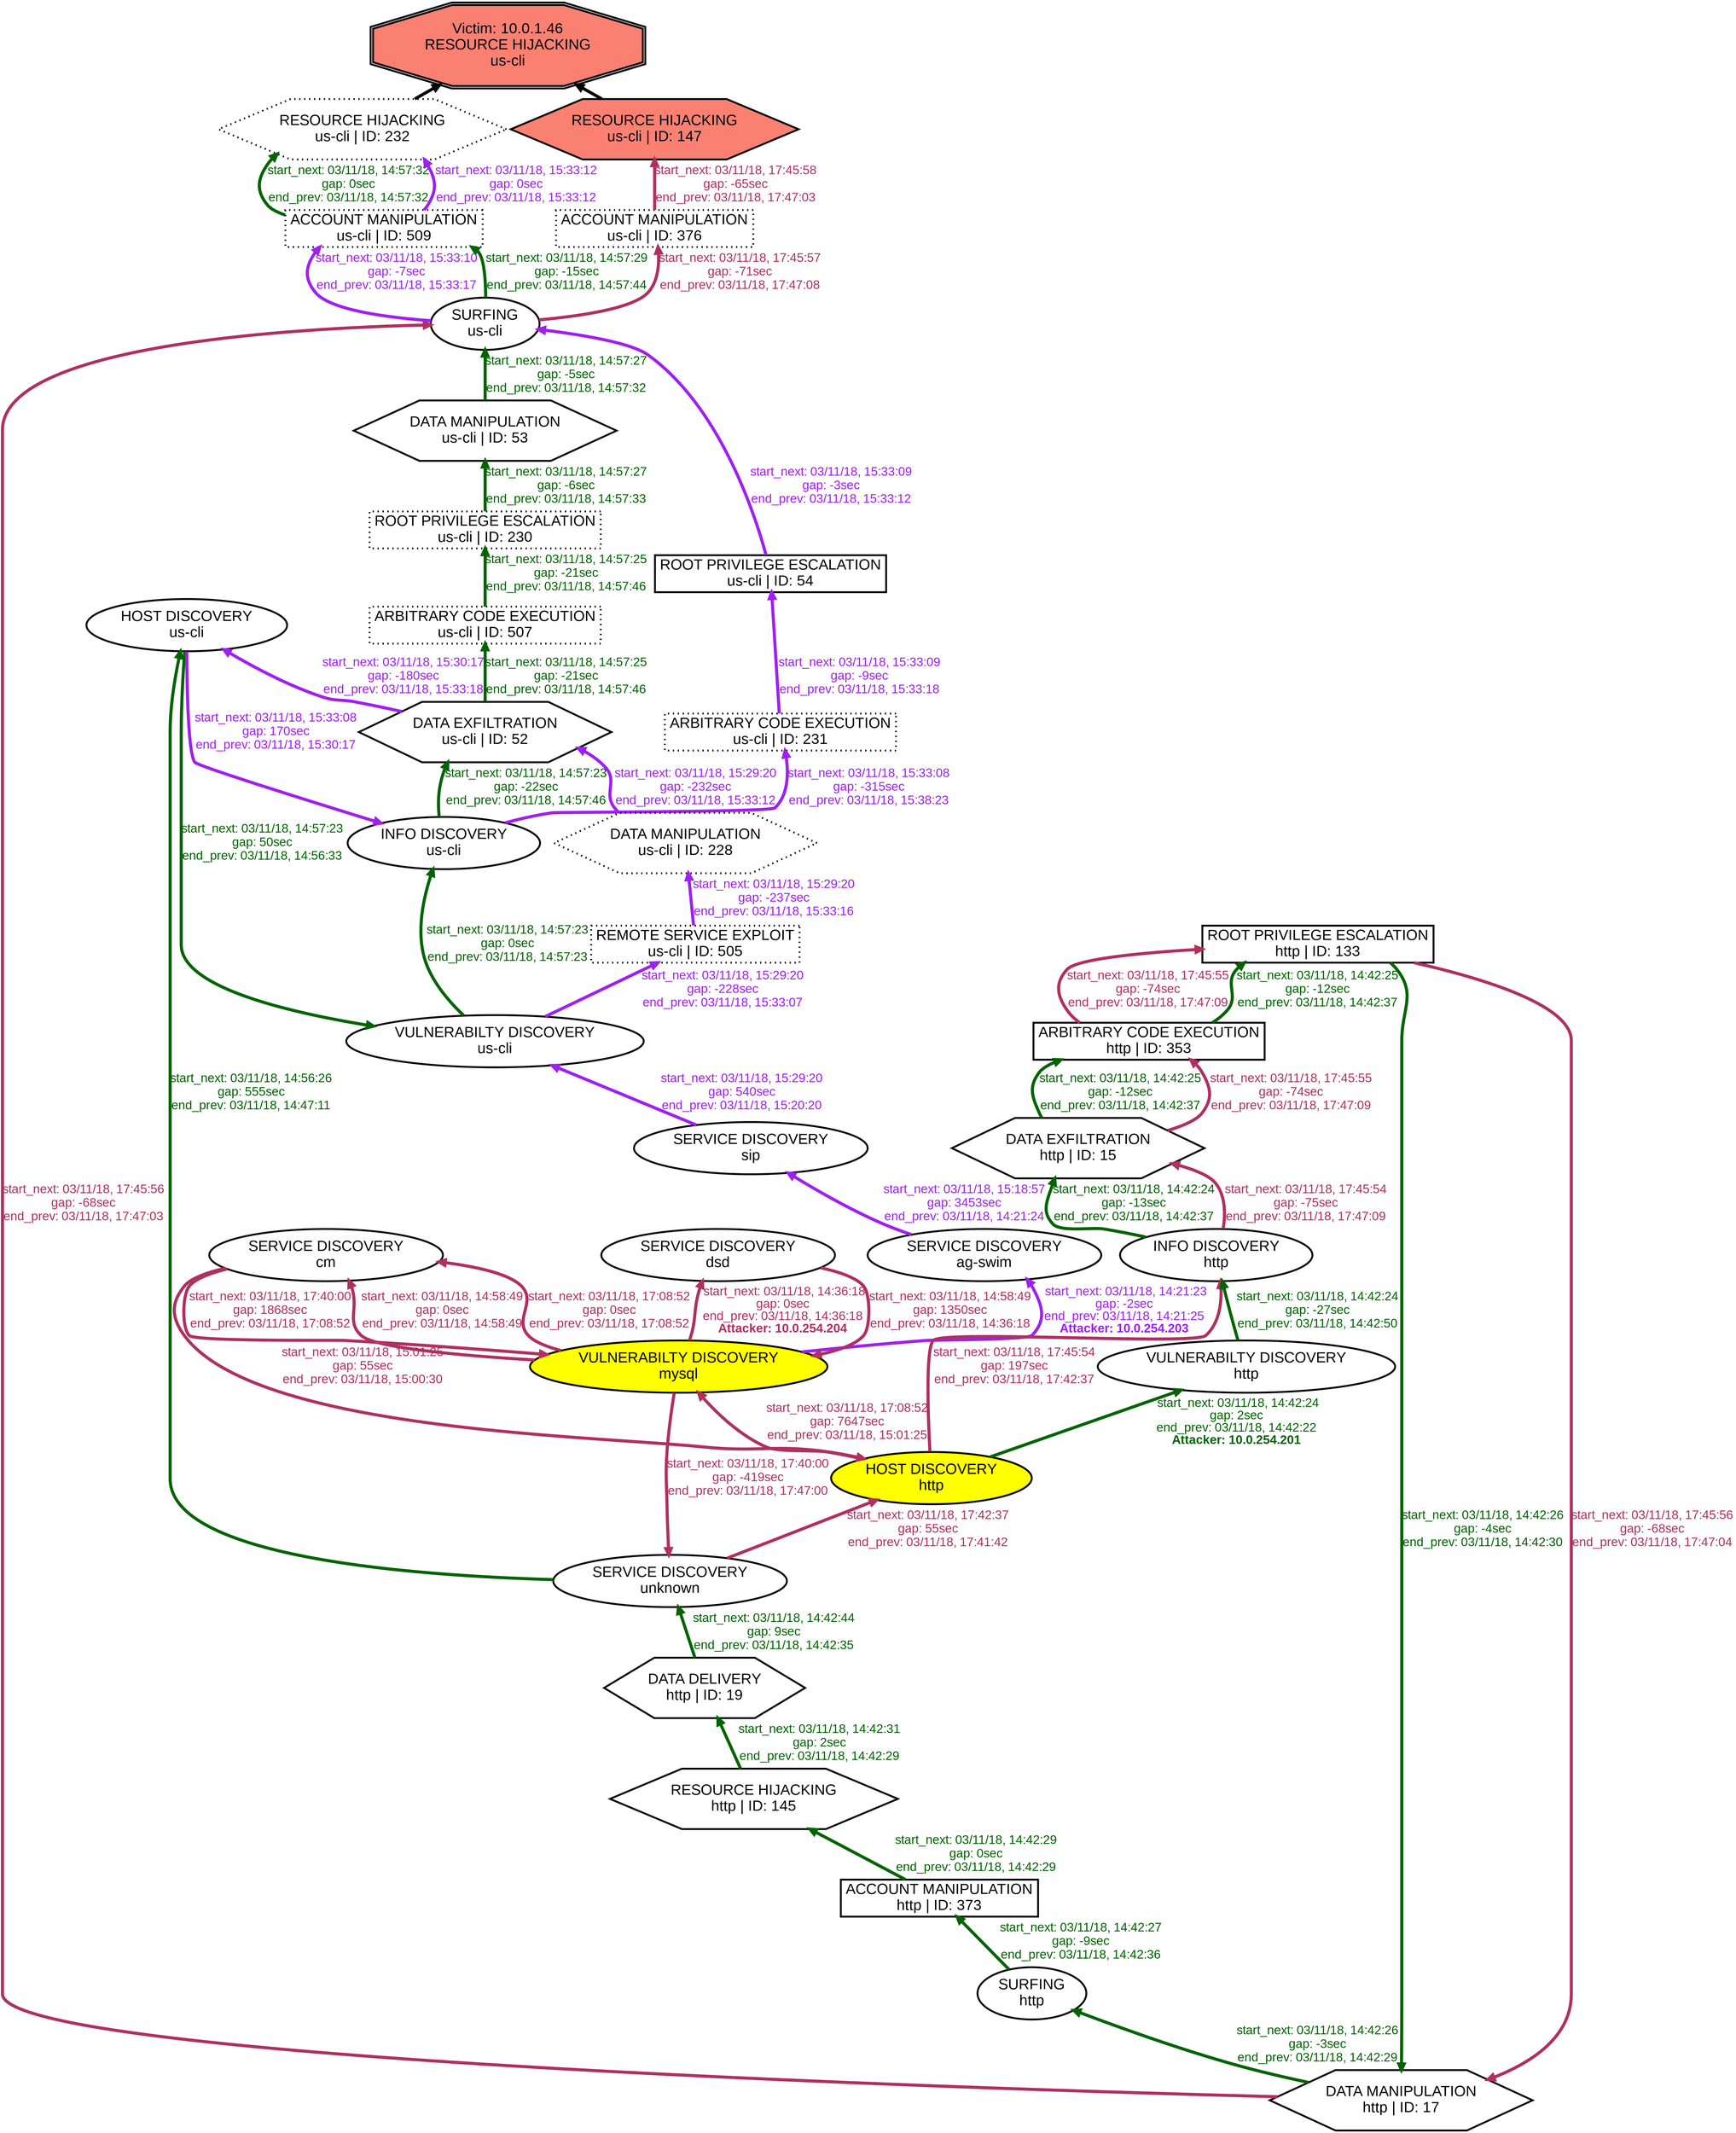 digraph RESOURCEHIJACKINGuscli {
rankdir="BT"; 
 graph [ nodesep="0.1", ranksep="0.02"] 
 node [ fontname=Arial, fontsize=24,penwidth=3]; 
 edge [ fontname=Arial, fontsize=20,penwidth=5 ];
"Victim: 10.0.1.46
RESOURCE HIJACKING
us-cli" [shape=doubleoctagon, style=filled, fillcolor=salmon];
{ rank = max; "Victim: 10.0.1.46
RESOURCE HIJACKING
us-cli"}
"RESOURCE HIJACKING
us-cli | ID: 232" -> "Victim: 10.0.1.46
RESOURCE HIJACKING
us-cli"
"RESOURCE HIJACKING
us-cli | ID: 232" [style="filled,dotted", fillcolor= salmon]
"RESOURCE HIJACKING
us-cli | ID: 147" -> "Victim: 10.0.1.46
RESOURCE HIJACKING
us-cli"
"RESOURCE HIJACKING
us-cli | ID: 147" [style=filled, fillcolor= salmon]
{ rank=same; "RESOURCE HIJACKING
us-cli | ID: 232" "RESOURCE HIJACKING
us-cli | ID: 147"}
"VULNERABILTY DISCOVERY
mysql" [style=filled, fillcolor= yellow]
"VULNERABILTY DISCOVERY
mysql" -> "SERVICE DISCOVERY
dsd" [ color=maroon] [label=<<font color="maroon"> start_next: 03/11/18, 14:36:18<br/>gap: 0sec<br/>end_prev: 03/11/18, 14:36:18</font><br/><font color="maroon"><b>Attacker: 10.0.254.204</b></font>>]
"SERVICE DISCOVERY
dsd" -> "VULNERABILTY DISCOVERY
mysql" [ label="start_next: 03/11/18, 14:58:49
gap: 1350sec
end_prev: 03/11/18, 14:36:18"][ fontcolor="maroon" color=maroon]
"VULNERABILTY DISCOVERY
mysql" -> "SERVICE DISCOVERY
cm" [ label="start_next: 03/11/18, 14:58:49
gap: 0sec
end_prev: 03/11/18, 14:58:49"][ fontcolor="maroon" color=maroon]
"SERVICE DISCOVERY
cm" -> "HOST DISCOVERY
http" [ label="start_next: 03/11/18, 15:01:25
gap: 55sec
end_prev: 03/11/18, 15:00:30"][ fontcolor="maroon" color=maroon]
"HOST DISCOVERY
http" -> "VULNERABILTY DISCOVERY
mysql" [ label="start_next: 03/11/18, 17:08:52
gap: 7647sec
end_prev: 03/11/18, 15:01:25"][ fontcolor="maroon" color=maroon]
"VULNERABILTY DISCOVERY
mysql" -> "SERVICE DISCOVERY
cm" [ label="start_next: 03/11/18, 17:08:52
gap: 0sec
end_prev: 03/11/18, 17:08:52"][ fontcolor="maroon" color=maroon]
"SERVICE DISCOVERY
cm" -> "VULNERABILTY DISCOVERY
mysql" [ label="start_next: 03/11/18, 17:40:00
gap: 1868sec
end_prev: 03/11/18, 17:08:52"][ fontcolor="maroon" color=maroon]
"VULNERABILTY DISCOVERY
mysql" -> "SERVICE DISCOVERY
unknown" [ label="start_next: 03/11/18, 17:40:00
gap: -419sec
end_prev: 03/11/18, 17:47:00"][ fontcolor="maroon" color=maroon]
"SERVICE DISCOVERY
unknown" -> "HOST DISCOVERY
http" [ label="start_next: 03/11/18, 17:42:37
gap: 55sec
end_prev: 03/11/18, 17:41:42"][ fontcolor="maroon" color=maroon]
"HOST DISCOVERY
http" -> "INFO DISCOVERY
http" [ label="start_next: 03/11/18, 17:45:54
gap: 197sec
end_prev: 03/11/18, 17:42:37"][ fontcolor="maroon" color=maroon]
"INFO DISCOVERY
http" -> "DATA EXFILTRATION
http | ID: 15" [ label="start_next: 03/11/18, 17:45:54
gap: -75sec
end_prev: 03/11/18, 17:47:09"][ fontcolor="maroon" color=maroon]
"DATA EXFILTRATION
http | ID: 15" -> "ARBITRARY CODE EXECUTION
http | ID: 353" [ label="start_next: 03/11/18, 17:45:55
gap: -74sec
end_prev: 03/11/18, 17:47:09"][ fontcolor="maroon" color=maroon]
"ARBITRARY CODE EXECUTION
http | ID: 353" -> "ROOT PRIVILEGE ESCALATION
http | ID: 133" [ label="start_next: 03/11/18, 17:45:55
gap: -74sec
end_prev: 03/11/18, 17:47:09"][ fontcolor="maroon" color=maroon]
"ROOT PRIVILEGE ESCALATION
http | ID: 133" -> "DATA MANIPULATION
http | ID: 17" [ label="start_next: 03/11/18, 17:45:56
gap: -68sec
end_prev: 03/11/18, 17:47:04"][ fontcolor="maroon" color=maroon]
"DATA MANIPULATION
http | ID: 17" -> "SURFING
us-cli" [ label="start_next: 03/11/18, 17:45:56
gap: -68sec
end_prev: 03/11/18, 17:47:03"][ fontcolor="maroon" color=maroon]
"SURFING
us-cli" -> "ACCOUNT MANIPULATION
us-cli | ID: 376" [ label="start_next: 03/11/18, 17:45:57
gap: -71sec
end_prev: 03/11/18, 17:47:08"][ fontcolor="maroon" color=maroon]
"ACCOUNT MANIPULATION
us-cli | ID: 376" -> "RESOURCE HIJACKING
us-cli | ID: 147" [ label="start_next: 03/11/18, 17:45:58
gap: -65sec
end_prev: 03/11/18, 17:47:03"][ fontcolor="maroon" color=maroon]
"HOST DISCOVERY
http" [style=filled, fillcolor= yellow]
"HOST DISCOVERY
http" -> "VULNERABILTY DISCOVERY
http" [ color=darkgreen] [label=<<font color="darkgreen"> start_next: 03/11/18, 14:42:24<br/>gap: 2sec<br/>end_prev: 03/11/18, 14:42:22</font><br/><font color="darkgreen"><b>Attacker: 10.0.254.201</b></font>>]
"VULNERABILTY DISCOVERY
http" -> "INFO DISCOVERY
http" [ label="start_next: 03/11/18, 14:42:24
gap: -27sec
end_prev: 03/11/18, 14:42:50"][ fontcolor="darkgreen" color=darkgreen]
"INFO DISCOVERY
http" -> "DATA EXFILTRATION
http | ID: 15" [ label="start_next: 03/11/18, 14:42:24
gap: -13sec
end_prev: 03/11/18, 14:42:37"][ fontcolor="darkgreen" color=darkgreen]
"DATA EXFILTRATION
http | ID: 15" -> "ARBITRARY CODE EXECUTION
http | ID: 353" [ label="start_next: 03/11/18, 14:42:25
gap: -12sec
end_prev: 03/11/18, 14:42:37"][ fontcolor="darkgreen" color=darkgreen]
"ARBITRARY CODE EXECUTION
http | ID: 353" -> "ROOT PRIVILEGE ESCALATION
http | ID: 133" [ label="start_next: 03/11/18, 14:42:25
gap: -12sec
end_prev: 03/11/18, 14:42:37"][ fontcolor="darkgreen" color=darkgreen]
"ROOT PRIVILEGE ESCALATION
http | ID: 133" -> "DATA MANIPULATION
http | ID: 17" [ label="start_next: 03/11/18, 14:42:26
gap: -4sec
end_prev: 03/11/18, 14:42:30"][ fontcolor="darkgreen" color=darkgreen]
"DATA MANIPULATION
http | ID: 17" -> "SURFING
http" [ label="start_next: 03/11/18, 14:42:26
gap: -3sec
end_prev: 03/11/18, 14:42:29"][ fontcolor="darkgreen" color=darkgreen]
"SURFING
http" -> "ACCOUNT MANIPULATION
http | ID: 373" [ label="start_next: 03/11/18, 14:42:27
gap: -9sec
end_prev: 03/11/18, 14:42:36"][ fontcolor="darkgreen" color=darkgreen]
"ACCOUNT MANIPULATION
http | ID: 373" -> "RESOURCE HIJACKING
http | ID: 145" [ label="start_next: 03/11/18, 14:42:29
gap: 0sec
end_prev: 03/11/18, 14:42:29"][ fontcolor="darkgreen" color=darkgreen]
"RESOURCE HIJACKING
http | ID: 145" -> "DATA DELIVERY
http | ID: 19" [ label="start_next: 03/11/18, 14:42:31
gap: 2sec
end_prev: 03/11/18, 14:42:29"][ fontcolor="darkgreen" color=darkgreen]
"DATA DELIVERY
http | ID: 19" -> "SERVICE DISCOVERY
unknown" [ label="start_next: 03/11/18, 14:42:44
gap: 9sec
end_prev: 03/11/18, 14:42:35"][ fontcolor="darkgreen" color=darkgreen]
"SERVICE DISCOVERY
unknown" -> "HOST DISCOVERY
us-cli" [ label="start_next: 03/11/18, 14:56:26
gap: 555sec
end_prev: 03/11/18, 14:47:11"][ fontcolor="darkgreen" color=darkgreen]
"HOST DISCOVERY
us-cli" -> "VULNERABILTY DISCOVERY
us-cli" [ label="start_next: 03/11/18, 14:57:23
gap: 50sec
end_prev: 03/11/18, 14:56:33"][ fontcolor="darkgreen" color=darkgreen]
"VULNERABILTY DISCOVERY
us-cli" -> "INFO DISCOVERY
us-cli" [ label="start_next: 03/11/18, 14:57:23
gap: 0sec
end_prev: 03/11/18, 14:57:23"][ fontcolor="darkgreen" color=darkgreen]
"INFO DISCOVERY
us-cli" -> "DATA EXFILTRATION
us-cli | ID: 52" [ label="start_next: 03/11/18, 14:57:23
gap: -22sec
end_prev: 03/11/18, 14:57:46"][ fontcolor="darkgreen" color=darkgreen]
"DATA EXFILTRATION
us-cli | ID: 52" -> "ARBITRARY CODE EXECUTION
us-cli | ID: 507" [ label="start_next: 03/11/18, 14:57:25
gap: -21sec
end_prev: 03/11/18, 14:57:46"][ fontcolor="darkgreen" color=darkgreen]
"ARBITRARY CODE EXECUTION
us-cli | ID: 507" -> "ROOT PRIVILEGE ESCALATION
us-cli | ID: 230" [ label="start_next: 03/11/18, 14:57:25
gap: -21sec
end_prev: 03/11/18, 14:57:46"][ fontcolor="darkgreen" color=darkgreen]
"ROOT PRIVILEGE ESCALATION
us-cli | ID: 230" -> "DATA MANIPULATION
us-cli | ID: 53" [ label="start_next: 03/11/18, 14:57:27
gap: -6sec
end_prev: 03/11/18, 14:57:33"][ fontcolor="darkgreen" color=darkgreen]
"DATA MANIPULATION
us-cli | ID: 53" -> "SURFING
us-cli" [ label="start_next: 03/11/18, 14:57:27
gap: -5sec
end_prev: 03/11/18, 14:57:32"][ fontcolor="darkgreen" color=darkgreen]
"SURFING
us-cli" -> "ACCOUNT MANIPULATION
us-cli | ID: 509" [ label="start_next: 03/11/18, 14:57:29
gap: -15sec
end_prev: 03/11/18, 14:57:44"][ fontcolor="darkgreen" color=darkgreen]
"ACCOUNT MANIPULATION
us-cli | ID: 509" -> "RESOURCE HIJACKING
us-cli | ID: 232" [ label="start_next: 03/11/18, 14:57:32
gap: 0sec
end_prev: 03/11/18, 14:57:32"][ fontcolor="darkgreen" color=darkgreen]
"VULNERABILTY DISCOVERY
mysql" [style=filled, fillcolor= yellow]
"VULNERABILTY DISCOVERY
mysql" -> "SERVICE DISCOVERY
ag-swim" [ color=purple] [label=<<font color="purple"> start_next: 03/11/18, 14:21:23<br/>gap: -2sec<br/>end_prev: 03/11/18, 14:21:25</font><br/><font color="purple"><b>Attacker: 10.0.254.203</b></font>>]
"SERVICE DISCOVERY
ag-swim" -> "SERVICE DISCOVERY
sip" [ label="start_next: 03/11/18, 15:18:57
gap: 3453sec
end_prev: 03/11/18, 14:21:24"][ fontcolor="purple" color=purple]
"SERVICE DISCOVERY
sip" -> "VULNERABILTY DISCOVERY
us-cli" [ label="start_next: 03/11/18, 15:29:20
gap: 540sec
end_prev: 03/11/18, 15:20:20"][ fontcolor="purple" color=purple]
"VULNERABILTY DISCOVERY
us-cli" -> "REMOTE SERVICE EXPLOIT
us-cli | ID: 505" [ label="start_next: 03/11/18, 15:29:20
gap: -228sec
end_prev: 03/11/18, 15:33:07"][ fontcolor="purple" color=purple]
"REMOTE SERVICE EXPLOIT
us-cli | ID: 505" -> "DATA MANIPULATION
us-cli | ID: 228" [ label="start_next: 03/11/18, 15:29:20
gap: -237sec
end_prev: 03/11/18, 15:33:16"][ fontcolor="purple" color=purple]
"DATA MANIPULATION
us-cli | ID: 228" -> "DATA EXFILTRATION
us-cli | ID: 52" [ label="start_next: 03/11/18, 15:29:20
gap: -232sec
end_prev: 03/11/18, 15:33:12"][ fontcolor="purple" color=purple]
"DATA EXFILTRATION
us-cli | ID: 52" -> "HOST DISCOVERY
us-cli" [ label="start_next: 03/11/18, 15:30:17
gap: -180sec
end_prev: 03/11/18, 15:33:18"][ fontcolor="purple" color=purple]
"HOST DISCOVERY
us-cli" -> "INFO DISCOVERY
us-cli" [ label="start_next: 03/11/18, 15:33:08
gap: 170sec
end_prev: 03/11/18, 15:30:17"][ fontcolor="purple" color=purple]
"INFO DISCOVERY
us-cli" -> "ARBITRARY CODE EXECUTION
us-cli | ID: 231" [ label="start_next: 03/11/18, 15:33:08
gap: -315sec
end_prev: 03/11/18, 15:38:23"][ fontcolor="purple" color=purple]
"ARBITRARY CODE EXECUTION
us-cli | ID: 231" -> "ROOT PRIVILEGE ESCALATION
us-cli | ID: 54" [ label="start_next: 03/11/18, 15:33:09
gap: -9sec
end_prev: 03/11/18, 15:33:18"][ fontcolor="purple" color=purple]
"ROOT PRIVILEGE ESCALATION
us-cli | ID: 54" -> "SURFING
us-cli" [ label="start_next: 03/11/18, 15:33:09
gap: -3sec
end_prev: 03/11/18, 15:33:12"][ fontcolor="purple" color=purple]
"SURFING
us-cli" -> "ACCOUNT MANIPULATION
us-cli | ID: 509" [ label="start_next: 03/11/18, 15:33:10
gap: -7sec
end_prev: 03/11/18, 15:33:17"][ fontcolor="purple" color=purple]
"ACCOUNT MANIPULATION
us-cli | ID: 509" -> "RESOURCE HIJACKING
us-cli | ID: 232" [ label="start_next: 03/11/18, 15:33:12
gap: 0sec
end_prev: 03/11/18, 15:33:12"][ fontcolor="purple" color=purple]
"VULNERABILTY DISCOVERY
mysql" [shape=oval]
"VULNERABILTY DISCOVERY
mysql" [tooltip="ET SCAN Suspicious inbound to mySQL port 3306
ET SCAN Suspicious inbound to MSSQL port 1433
ET SCAN Suspicious inbound to PostgreSQL port 5432
ET SCAN Nikto Web App Scan in Progress
ET SCAN Suspicious inbound to Oracle SQL port 1521
ET SCAN Suspicious inbound to mSQL port 4333"]
"SERVICE DISCOVERY
dsd" [shape=oval]
"SERVICE DISCOVERY
dsd" [tooltip="ET SCAN Potential VNC Scan 5900-5920
ET SCAN Potential VNC Scan 5800-5820"]
"SERVICE DISCOVERY
cm" [shape=oval]
"SERVICE DISCOVERY
cm" [tooltip="ET SCAN Potential VNC Scan 5900-5920
ET SCAN NMAP SIP Version Detection Script Activity
ET SCAN Potential VNC Scan 5800-5820"]
"HOST DISCOVERY
http" [shape=oval]
"HOST DISCOVERY
http" [tooltip="ET SCAN Nmap Scripting Engine User-Agent Detected (Nmap Scripting Engine)
ET SCAN Possible Nmap User-Agent Observed"]
"SERVICE DISCOVERY
unknown" [shape=oval]
"SERVICE DISCOVERY
unknown" [tooltip="ET SCAN Potential VNC Scan 5800-5820
ET SCAN NMAP SIP Version Detection Script Activity
ET SCAN Potential VNC Scan 5900-5920"]
"INFO DISCOVERY
http" [shape=oval]
"INFO DISCOVERY
http" [tooltip="GPL WEB_SERVER viewcode access
GPL WEB_SERVER .htaccess access
GPL WEB_SERVER writeto.cnf access
GPL WEB_SERVER iisadmin access
ET WEB_SERVER PHP Easteregg Information-Disclosure (funny-logo)
ET WEB_SPECIFIC_APPS Request to Wordpress W3TC Plug-in dbcache Directory
GPL WEB_SERVER services.cnf access
ET WEB_SERVER PHP Easteregg Information-Disclosure (zend-logo)
GPL EXPLOIT unicode directory traversal attempt
ET WEB_SERVER PHP Easteregg Information-Disclosure (php-logo)
GPL WEB_SERVER service.cnf access
GPL EXPLOIT iisadmpwd attempt
ET WEB_SERVER PHP SESSION SuperGlobal in URI
GPL WEB_SERVER /~root access
GPL WEB_SERVER authors.pwd access
ET WEB_SERVER PHP ENV SuperGlobal in URI
GPL EXPLOIT .cnf access
ET POLICY Proxy TRACE Request - inbound
GPL WEB_SERVER .htpasswd access
GPL WEB_SERVER global.asa access
ET WEB_SERVER PHP SERVER SuperGlobal in URI
GPL EXPLOIT fpcount access
GPL WEB_SERVER globals.pl access
GPL WEB_SERVER 403 Forbidden
GPL WEB_SERVER service.pwd
GPL EXPLOIT ISAPI .idq attempt
ET WEB_SERVER PHP Easteregg Information-Disclosure (phpinfo)
GPL WEB_SERVER printenv access
GPL WEB_SERVER author.exe access
GPL EXPLOIT iissamples access
GPL EXPLOIT .htr access
ET WEB_SERVER PHP REQUEST SuperGlobal in URI"]
"DATA EXFILTRATION
http | ID: 15" [shape=hexagon]
"DATA EXFILTRATION
http | ID: 15" [tooltip="GPL WEB_SERVER Tomcat server snoop access
GPL EXPLOIT ISAPI .ida access
GPL EXPLOIT /msadc/samples/ access
ET WEB_SERVER ColdFusion componentutils access
ET WEB_SERVER /system32/ in Uri - Possible Protected Directory Access Attempt
ET WEB_SPECIFIC_APPS PHP-CGI query string parameter vulnerability
ET WEB_SERVER Possible XXE SYSTEM ENTITY in POST BODY.
ET WEB_SERVER /etc/shadow Detected in URI
GPL EXPLOIT ISAPI .idq access"]
"ARBITRARY CODE EXECUTION
http | ID: 353" [shape=box]
"ARBITRARY CODE EXECUTION
http | ID: 353" [tooltip="ET CURRENT_EVENTS QNAP Shellshock CVE-2014-6271
ET WEB_SPECIFIC_APPS DesktopOnNet don3_requiem.php app_path Parameter Remote File Inclusion
ET WEB_SPECIFIC_APPS Horde type Parameter Local File Inclusion Attempt
ET WEB_SPECIFIC_APPS KR-Web krgourl.php DOCUMENT_ROOT Parameter Remote File Inclusion Attempt
ET WEB_SERVER Possible CVE-2014-6271 Attempt in Headers
ET WEB_SPECIFIC_APPS BASE base_stat_common.php remote file include
ET WEB_SPECIFIC_APPS Golem Gaming Portal root_path Parameter Remote File inclusion Attempt
ET WEB_SPECIFIC_APPS Joomla swMenuPro ImageManager.php Remote File Inclusion Attempt
ET WEB_SPECIFIC_APPS FormMailer formmailer.admin.inc.php BASE_DIR Parameter Remote File Inclusion Attempt
ET WEB_SPECIFIC_APPS AjaxPortal di.php pathtoserverdata Parameter Remote File Inclusion Attempt
ET WEB_SERVER cmd.exe In URI - Possible Command Execution Attempt
ET WEB_SPECIFIC_APPS KingCMS menu.php CONFIG Parameter Remote File Inclusion
ETPRO WEB_SPECIFIC_APPS PHPMoAdmin RCE Attempt
ET WEB_SERVER Exploit Suspected PHP Injection Attack (cmd=)
ET WEB_SPECIFIC_APPS Achievo debugger.php config_atkroot parameter Remote File Inclusion Attempt
ET WEB_SERVER Possible CVE-2014-6271 Attempt
ET WEB_SPECIFIC_APPS Joomla Dada Mail Manager Component config.dadamail.php GLOBALS Parameter Remote File Inclusion
ET WEB_SPECIFIC_APPS WEB-PHP RCE PHPBB 2004-1315
ET WEB_SPECIFIC_APPS DesktopOnNet frontpage.php app_path Parameter Remote File Inclusion
ET WEB_SPECIFIC_APPS Joomla AjaxChat Component ajcuser.php GLOBALS Parameter Remote File Inclusion Attempt"]
"ROOT PRIVILEGE ESCALATION
http | ID: 133" [shape=box]
"ROOT PRIVILEGE ESCALATION
http | ID: 133" [tooltip="ET WEB_SERVER ColdFusion administrator access
ETPRO WEB_SPECIFIC_APPS ipTIME firmware < 9.58 RCE
GPL EXPLOIT administrators.pwd access
GPL EXPLOIT CodeRed v2 root.exe access"]
"DATA MANIPULATION
http | ID: 17" [shape=hexagon]
"DATA MANIPULATION
http | ID: 17" [tooltip="ET WEB_SERVER Possible SQL Injection Attempt SELECT FROM
ET WEB_SERVER MYSQL SELECT CONCAT SQL Injection Attempt
ET WEB_SERVER Possible SQL Injection Attempt UNION SELECT"]
"SURFING
us-cli" [shape=oval]
"SURFING
us-cli" [tooltip="ET WEB_SERVER WEB-PHP phpinfo access"]
"ACCOUNT MANIPULATION
us-cli | ID: 376" [style="dotted", shape=box]
"ACCOUNT MANIPULATION
us-cli | ID: 376" [tooltip="GPL EXPLOIT /iisadmpwd/aexp2.htr access
ET WEB_SERVER SELECT USER SQL Injection Attempt in URI"]
"RESOURCE HIJACKING
us-cli | ID: 147" [shape=hexagon]
"RESOURCE HIJACKING
us-cli | ID: 147" [tooltip="GPL WEB_SERVER Oracle Java Process Manager access"]
"VULNERABILTY DISCOVERY
http" [shape=oval]
"VULNERABILTY DISCOVERY
http" [tooltip="ET SCAN Suspicious inbound to mySQL port 3306
ET SCAN Suspicious inbound to MSSQL port 1433
ET SCAN Nikto Web App Scan in Progress
ET SCAN Suspicious inbound to PostgreSQL port 5432
ET SCAN Suspicious inbound to Oracle SQL port 1521
ET SCAN Suspicious inbound to mSQL port 4333"]
"SURFING
http" [shape=oval]
"SURFING
http" [tooltip="ET WEB_SERVER WEB-PHP phpinfo access"]
"ACCOUNT MANIPULATION
http | ID: 373" [shape=box]
"ACCOUNT MANIPULATION
http | ID: 373" [tooltip="GPL EXPLOIT /iisadmpwd/aexp2.htr access
ET WEB_SERVER SELECT USER SQL Injection Attempt in URI"]
"RESOURCE HIJACKING
http | ID: 145" [shape=hexagon]
"RESOURCE HIJACKING
http | ID: 145" [tooltip="GPL WEB_SERVER Oracle Java Process Manager access"]
"DATA DELIVERY
http | ID: 19" [shape=hexagon]
"DATA DELIVERY
http | ID: 19" [tooltip="ET WEB_SPECIFIC_APPS PHP-Paid4Mail RFI attempt 
ET WEB_SPECIFIC_APPS Possible eFront database.php Remote File Inclusion Attempt
ET WEB_SPECIFIC_APPS MAXcms fm_includes_special Parameter Remote File Inclusion Attempt
ET WEB_SPECIFIC_APPS PHP Aardvark Topsites PHP CONFIG PATH Remote File Include Attempt
ET WEB_SPECIFIC_APPS Possible Mambo/Joomla! com_koesubmit Component 'koesubmit.php' Remote File Inclusion Attempt
ET WEB_SPECIFIC_APPS SERWeb load_lang.php configdir Parameter Remote File Inclusion
ET WEB_SPECIFIC_APPS TECHNOTE shop_this_skin_path Parameter Remote File Inclusion
ET WEB_SPECIFIC_APPS p-Table for WordPress wptable-tinymce.php ABSPATH Parameter RFI Attempt
ET WEB_SPECIFIC_APPS ProjectButler RFI attempt 
ET WEB_SPECIFIC_APPS PHPOF DB_AdoDB.Class.PHP PHPOF_INCLUDE_PATH parameter Remote File Inclusion
ET WEB_SPECIFIC_APPS SAPID get_infochannel.inc.php Remote File inclusion Attempt
ET WEB_SPECIFIC_APPS Joomla Onguma Time Sheet Component onguma.class.php mosConfig_absolute_path Parameter Remote File Inclusion
ET WEB_SPECIFIC_APPS phptraverse mp3_id.php GLOBALS Parameter Remote File Inclusion Attempt
ET WEB_SPECIFIC_APPS Sisplet CMS komentar.php site_path Parameter Remote File Inclusion Attempt
ET WEB_SPECIFIC_APPS SERWeb main_prepend.php functionsdir Parameter Remote File Inclusion
ET WEB_SPECIFIC_APPS Mambo Component com_smf smf.php Remote File Inclusion Attempt
ET WEB_SPECIFIC_APPS OpenX phpAdsNew phpAds_geoPlugin Parameter Remote File Inclusion Attempt
ET WEB_SPECIFIC_APPS Enthusiast path parameter Remote File Inclusion
ET WEB_SPECIFIC_APPS ProdLer prodler.class.php sPath Parameter Remote File Inclusion Attempt
ET WEB_SPECIFIC_APPS PHP Classifieds class.phpmailer.php lang_path Parameter Remote File Inclusion Attempt
ET WEB_SPECIFIC_APPS Joomla Simple RSS Reader admin.rssreader.php mosConfig_live_site Parameter Remote File Inclusion
ET WEB_SPECIFIC_APPS Possible OpenSiteAdmin pageHeader.php Remote File Inclusion Attempt
ET WEB_SPECIFIC_APPS phpSkelSite theme parameter remote file inclusion
ET WEB_SPECIFIC_APPS PointComma pctemplate.php pcConfig Parameter Remote File Inclusion Attempt
ET WEB_SPECIFIC_APPS phPortal gunaysoft.php icerikyolu Parameter Remote File Inclusion
ET WEB_SPECIFIC_APPS OBOphiX fonctions_racine.php chemin_lib parameter Remote File Inclusion Attempt
ET WEB_SPECIFIC_APPS PHP phpMyAgenda rootagenda Remote File Include Attempt
ET WEB_SPECIFIC_APPS Ve-EDIT edit_htmlarea.php highlighter Parameter Remote File Inclusion
ET WEB_SPECIFIC_APPS MODx CMS snippet.reflect.php reflect_base Remote File Inclusion
ET WEB_SPECIFIC_APPS phPortal gunaysoft.php sayfaid Parameter Remote File Inclusion
ET WEB_SPECIFIC_APPS YapBB class_yapbbcooker.php cfgIncludeDirectory Parameter Remote File Inclusion"]
"HOST DISCOVERY
us-cli" [shape=oval]
"HOST DISCOVERY
us-cli" [tooltip="ET SCAN Nmap Scripting Engine User-Agent Detected (Nmap Scripting Engine)
ET SCAN Possible Nmap User-Agent Observed"]
"VULNERABILTY DISCOVERY
us-cli" [shape=oval]
"VULNERABILTY DISCOVERY
us-cli" [tooltip="ET SCAN Nikto Web App Scan in Progress
ETPRO WEB_SERVER SQLMap Scan Tool User Agent
ET SCAN Sqlmap SQL Injection Scan"]
"INFO DISCOVERY
us-cli" [shape=oval]
"INFO DISCOVERY
us-cli" [tooltip="GPL WEB_SERVER viewcode access
GPL WEB_SERVER .htaccess access
GPL WEB_SERVER writeto.cnf access
GPL WEB_SERVER iisadmin access
ET POLICY POSSIBLE Web Crawl using Wget
ET WEB_SPECIFIC_APPS Request to Wordpress W3TC Plug-in dbcache Directory
GPL WEB_SERVER services.cnf access
GPL EXPLOIT unicode directory traversal attempt
GPL WEB_SERVER service.cnf access
GPL EXPLOIT iisadmpwd attempt
ET WEB_SERVER PHP SESSION SuperGlobal in URI
GPL WEB_SERVER /~root access
GPL WEB_SERVER authors.pwd access
GPL EXPLOIT .cnf access
ET POLICY Proxy TRACE Request - inbound
GPL WEB_SERVER .htpasswd access
GPL WEB_SERVER global.asa access
ET WEB_SERVER PHP SERVER SuperGlobal in URI
GPL EXPLOIT fpcount access
GPL WEB_SERVER globals.pl access
GPL WEB_SERVER service.pwd
GPL EXPLOIT ISAPI .idq attempt
ET WEB_SERVER PHP Easteregg Information-Disclosure (phpinfo)
GPL WEB_SERVER printenv access
GPL WEB_SERVER author.exe access
GPL EXPLOIT iissamples access
GPL EXPLOIT .htr access
ET WEB_SERVER PHP REQUEST SuperGlobal in URI"]
"DATA EXFILTRATION
us-cli | ID: 52" [shape=hexagon]
"DATA EXFILTRATION
us-cli | ID: 52" [tooltip="GPL WEB_SERVER Tomcat server snoop access
GPL EXPLOIT ISAPI .ida access
GPL EXPLOIT /msadc/samples/ access
ET WEB_SERVER ColdFusion componentutils access
ET WEB_SERVER /system32/ in Uri - Possible Protected Directory Access Attempt
ET WEB_SPECIFIC_APPS PHP-CGI query string parameter vulnerability
ET WEB_SERVER Possible XXE SYSTEM ENTITY in POST BODY.
ET WEB_SERVER /etc/shadow Detected in URI
ET WEB_SERVER Possible MySQL SQLi Attempt Information Schema Access
GPL EXPLOIT ISAPI .idq access"]
"ARBITRARY CODE EXECUTION
us-cli | ID: 507" [style="dotted", shape=box]
"ARBITRARY CODE EXECUTION
us-cli | ID: 507" [tooltip="ET WEB_SPECIFIC_APPS BASE base_stat_common.php remote file include
ET WEB_SPECIFIC_APPS WEB-PHP RCE PHPBB 2004-1315
ETPRO WEB_SPECIFIC_APPS PHPMoAdmin RCE Attempt
ET CURRENT_EVENTS QNAP Shellshock CVE-2014-6271
ET WEB_SERVER Exploit Suspected PHP Injection Attack (cmd=)
ET WEB_SERVER Possible CVE-2014-6271 Attempt in Headers"]
"ROOT PRIVILEGE ESCALATION
us-cli | ID: 230" [style="dotted", shape=box]
"ROOT PRIVILEGE ESCALATION
us-cli | ID: 230" [tooltip="ET WEB_SERVER ColdFusion administrator access
ETPRO WEB_SPECIFIC_APPS ipTIME firmware < 9.58 RCE
GPL EXPLOIT administrators.pwd access
GPL EXPLOIT CodeRed v2 root.exe access"]
"DATA MANIPULATION
us-cli | ID: 53" [shape=hexagon]
"DATA MANIPULATION
us-cli | ID: 53" [tooltip="ET WEB_SERVER Possible SQL Injection Attempt SELECT FROM
ET WEB_SERVER Possible SQL Injection Attempt UNION SELECT"]
"ACCOUNT MANIPULATION
us-cli | ID: 509" [style="dotted", shape=box]
"ACCOUNT MANIPULATION
us-cli | ID: 509" [tooltip="GPL EXPLOIT /iisadmpwd/aexp2.htr access
ET WEB_SERVER SELECT USER SQL Injection Attempt in URI"]
"RESOURCE HIJACKING
us-cli | ID: 232" [style="dotted", shape=hexagon]
"RESOURCE HIJACKING
us-cli | ID: 232" [tooltip="GPL WEB_SERVER Oracle Java Process Manager access"]
"SERVICE DISCOVERY
ag-swim" [shape=oval]
"SERVICE DISCOVERY
ag-swim" [tooltip="ET SCAN Potential VNC Scan 5900-5920
ET SCAN Potential VNC Scan 5800-5820"]
"SERVICE DISCOVERY
sip" [shape=oval]
"SERVICE DISCOVERY
sip" [tooltip="ET SCAN NMAP SIP Version Detection Script Activity"]
"REMOTE SERVICE EXPLOIT
us-cli | ID: 505" [style="dotted", shape=box]
"REMOTE SERVICE EXPLOIT
us-cli | ID: 505" [tooltip="ET WEB_SERVER Script tag in URI Possible Cross Site Scripting Attempt"]
"DATA MANIPULATION
us-cli | ID: 228" [style="dotted", shape=hexagon]
"DATA MANIPULATION
us-cli | ID: 228" [tooltip="ET WEB_SERVER Possible SQL Injection Attempt SELECT FROM
ET WEB_SERVER Possible SQL Injection Attempt UNION SELECT"]
"ARBITRARY CODE EXECUTION
us-cli | ID: 231" [style="dotted", shape=box]
"ARBITRARY CODE EXECUTION
us-cli | ID: 231" [tooltip="ET WEB_SPECIFIC_APPS BASE base_stat_common.php remote file include
ET WEB_SPECIFIC_APPS WEB-PHP RCE PHPBB 2004-1315
ETPRO WEB_SPECIFIC_APPS PHPMoAdmin RCE Attempt
ET CURRENT_EVENTS QNAP Shellshock CVE-2014-6271
ET WEB_SERVER Exploit Suspected PHP Injection Attack (cmd=)
ET WEB_SERVER Possible CVE-2014-6271 Attempt in Headers"]
"ROOT PRIVILEGE ESCALATION
us-cli | ID: 54" [shape=box]
"ROOT PRIVILEGE ESCALATION
us-cli | ID: 54" [tooltip="ET WEB_SERVER ColdFusion administrator access
ETPRO WEB_SPECIFIC_APPS ipTIME firmware < 9.58 RCE
GPL EXPLOIT administrators.pwd access
GPL EXPLOIT CodeRed v2 root.exe access"]
}
